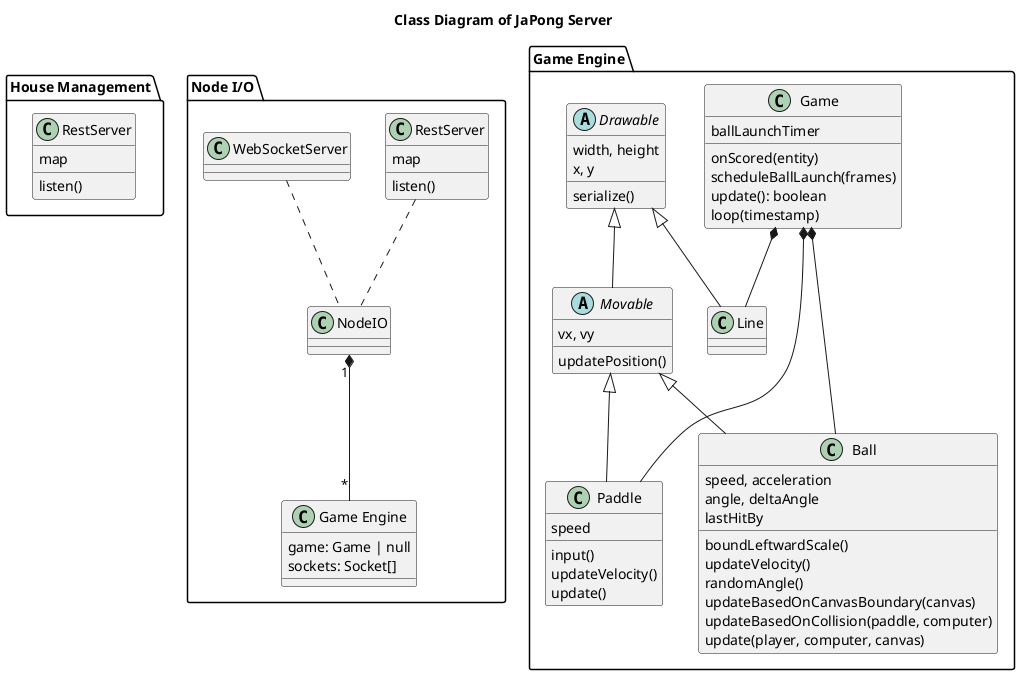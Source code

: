 @startuml

title "Class Diagram of JaPong Server"

package "House Management" as HouseManagement {
    class "RestServer" as RestServerHM {
        map
        listen()
    }
}

package "Node I/O" as NodeIO {
    class "RestServer" as RestServerRM {
        map
        listen()
    }
    RestServerRM .. NodeIO
    
    class WebSocketServer
    WebSocketServer .. NodeIO

    class "Game Engine" as GameEngine {
        game: Game | null
        sockets: Socket[]
    }
    NodeIO "1" *-- "*" GameEngine
}
package "Game Engine" as GameStateManagement {
    class Game {
    ballLaunchTimer
    onScored(entity)
    scheduleBallLaunch(frames)
    update(): boolean
    loop(timestamp)
    }

    class Paddle {
    speed
    input()
    updateVelocity()
    update()
    }

    class Ball {
    speed, acceleration
    angle, deltaAngle
    lastHitBy
    boundLeftwardScale()
    ' boundRightwardScale()
    updateVelocity()
    randomAngle()
    ' flipHorizontally()
    ' boundByCollision(paddle)
    updateBasedOnCanvasBoundary(canvas)
    updateBasedOnCollision(paddle, computer)
    update(player, computer, canvas)
    }

    class Line {
    }

    abstract "Drawable"  as DrawableServer {
    width, height
    x, y
    serialize()
    }

    abstract Movable {
    vx, vy
    updatePosition()
    }

    Game *--- Paddle
    Game *--- Ball
    Game *-- Line

    DrawableServer <|-- Movable
    DrawableServer <|-- Line

    Movable <|-- Paddle
    Movable <|-- Ball
}


@enduml